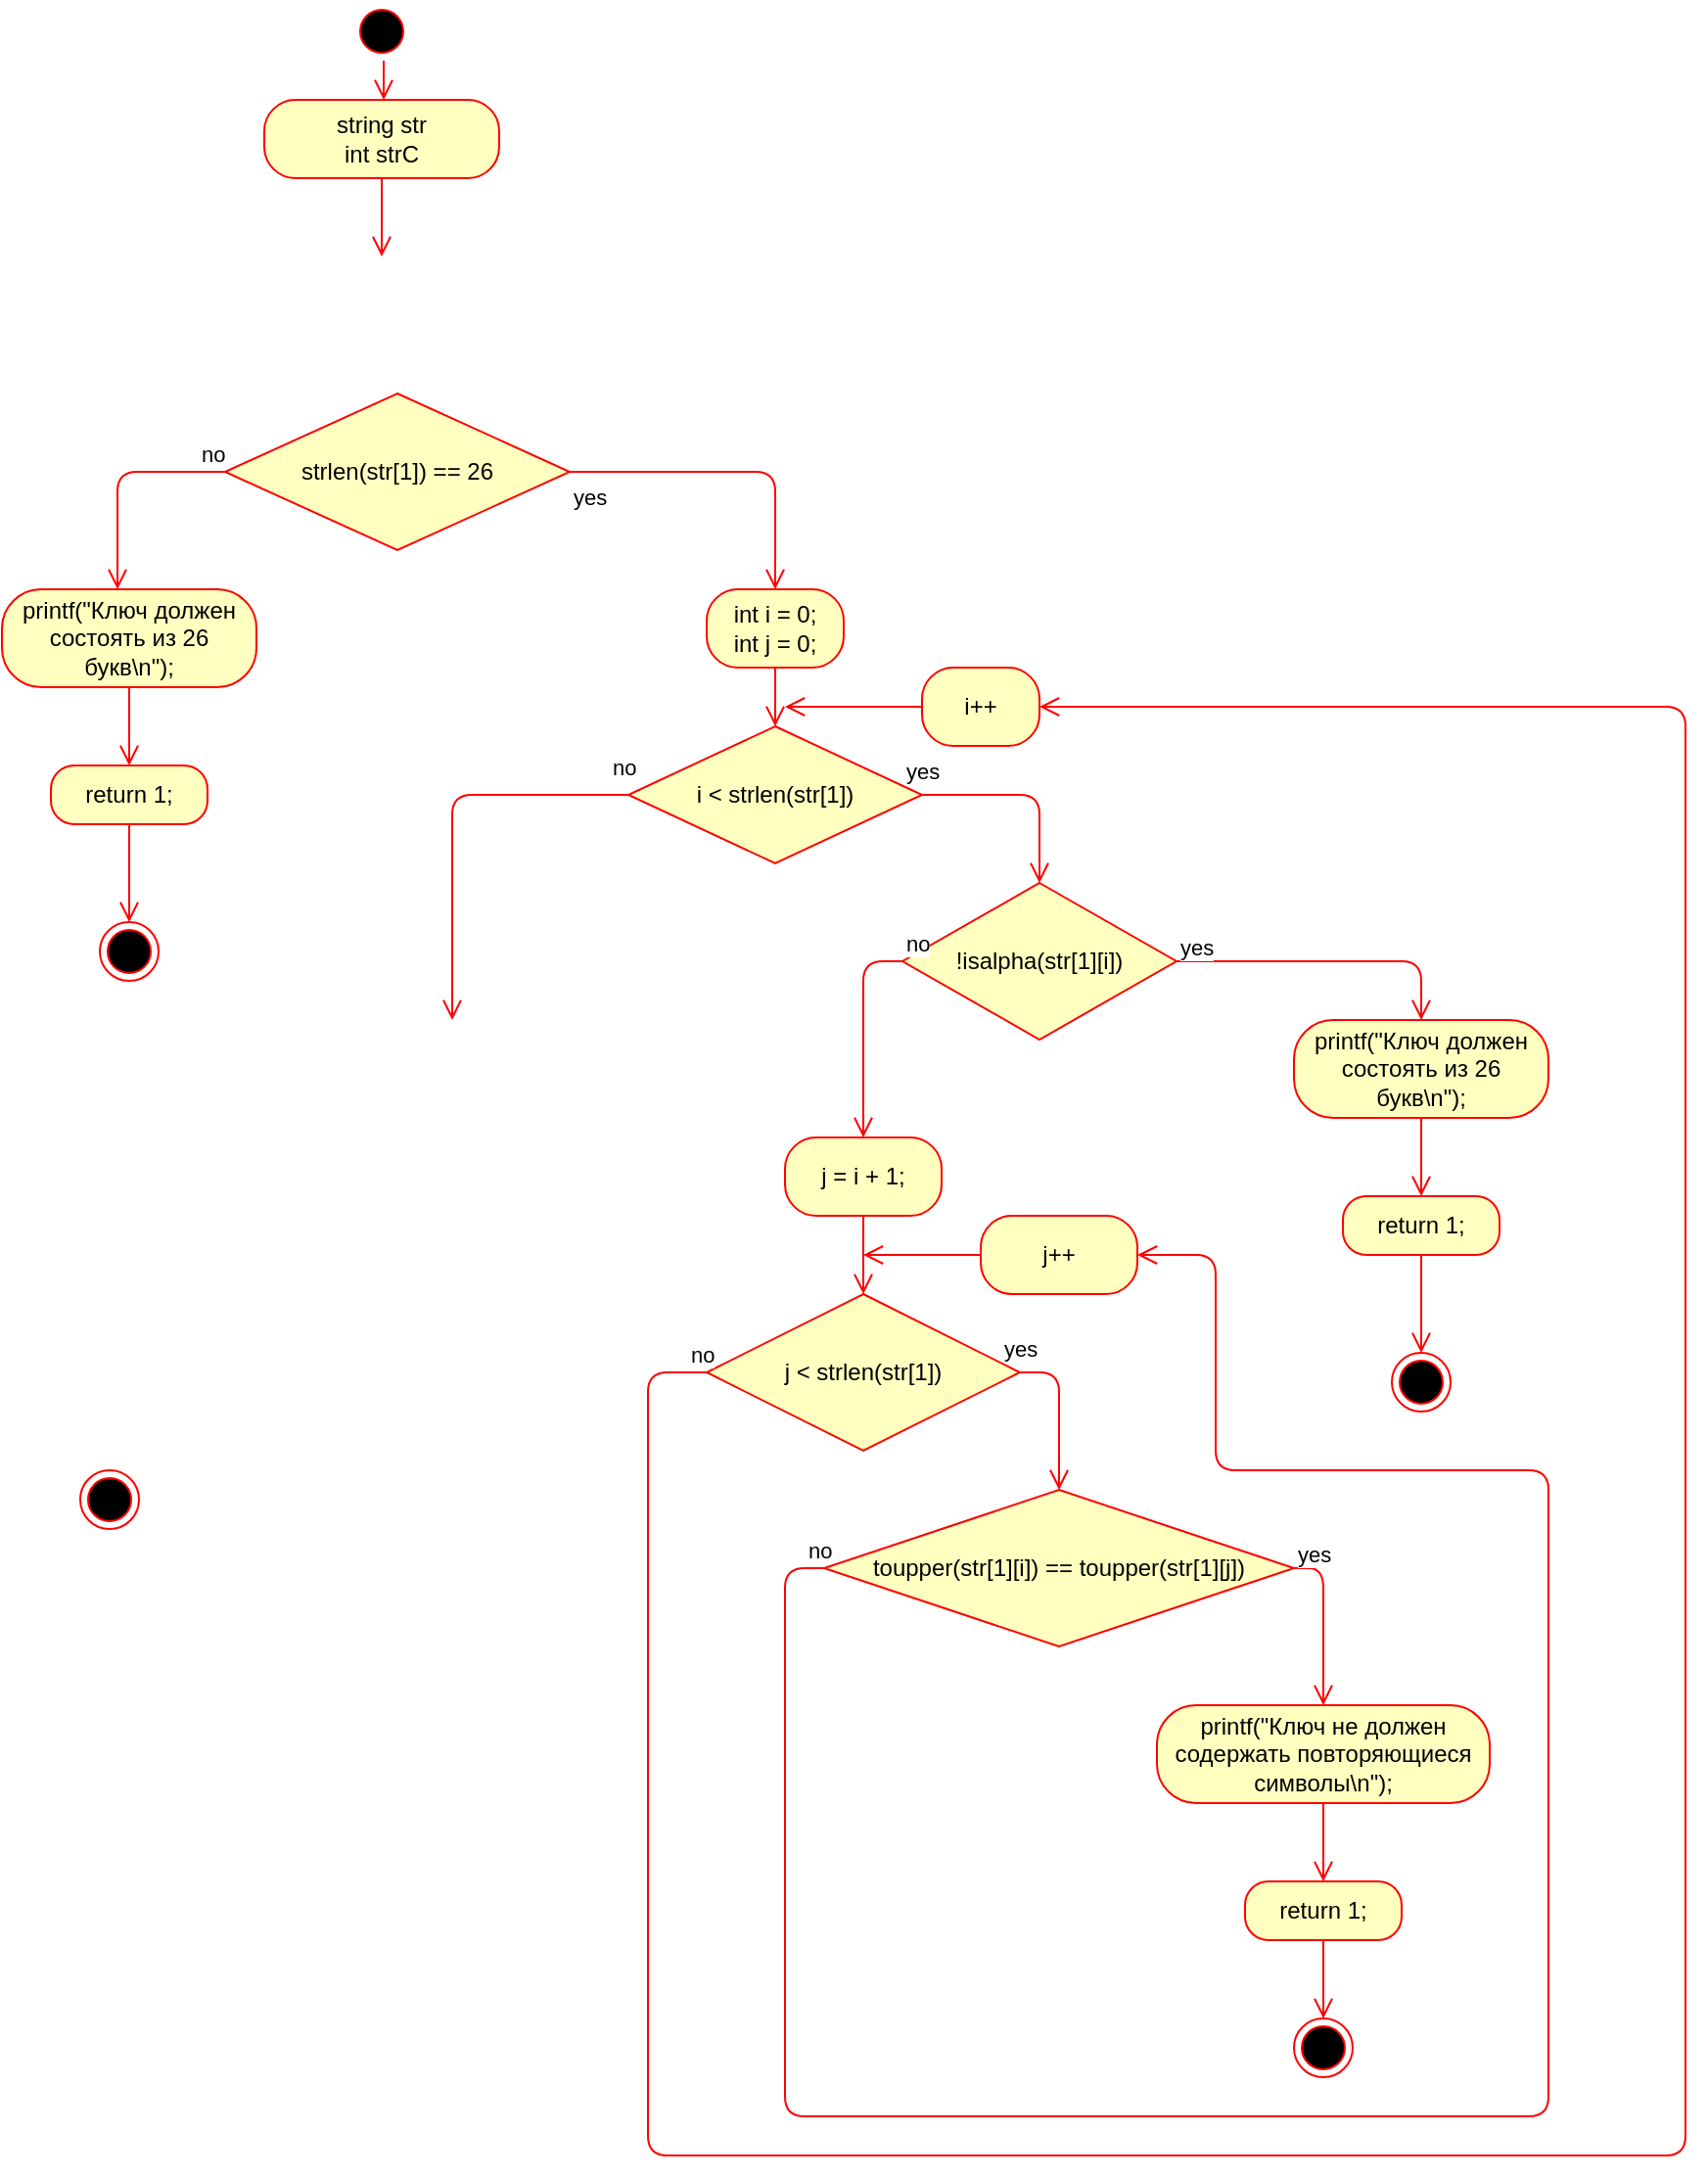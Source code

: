 <mxfile version="13.9.8" type="github">
  <diagram id="gMftlSXkGSuHVQYhd6Ju" name="Page-1">
    <mxGraphModel dx="1662" dy="762" grid="1" gridSize="10" guides="1" tooltips="1" connect="1" arrows="1" fold="1" page="1" pageScale="1" pageWidth="827" pageHeight="1169" math="0" shadow="0">
      <root>
        <mxCell id="0" />
        <mxCell id="1" parent="0" />
        <mxCell id="4JtTPFdY17eOpFX0X-39-1" value="" style="ellipse;html=1;shape=endState;fillColor=#000000;strokeColor=#ff0000;" parent="1" vertex="1">
          <mxGeometry x="260" y="790" width="30" height="30" as="geometry" />
        </mxCell>
        <mxCell id="4JtTPFdY17eOpFX0X-39-2" value="" style="ellipse;html=1;shape=startState;fillColor=#000000;strokeColor=#ff0000;" parent="1" vertex="1">
          <mxGeometry x="399" y="40" width="30" height="30" as="geometry" />
        </mxCell>
        <mxCell id="4JtTPFdY17eOpFX0X-39-3" value="" style="edgeStyle=orthogonalEdgeStyle;html=1;verticalAlign=bottom;endArrow=open;endSize=8;strokeColor=#ff0000;" parent="1" source="4JtTPFdY17eOpFX0X-39-2" edge="1">
          <mxGeometry relative="1" as="geometry">
            <mxPoint x="415" y="90" as="targetPoint" />
            <Array as="points">
              <mxPoint x="415" y="60" />
              <mxPoint x="415" y="60" />
            </Array>
          </mxGeometry>
        </mxCell>
        <mxCell id="4JtTPFdY17eOpFX0X-39-4" value="string str&lt;br&gt;int strC" style="rounded=1;whiteSpace=wrap;html=1;arcSize=40;fontColor=#000000;fillColor=#ffffc0;strokeColor=#ff0000;" parent="1" vertex="1">
          <mxGeometry x="354" y="90" width="120" height="40" as="geometry" />
        </mxCell>
        <mxCell id="4JtTPFdY17eOpFX0X-39-5" value="" style="edgeStyle=orthogonalEdgeStyle;html=1;verticalAlign=bottom;endArrow=open;endSize=8;strokeColor=#ff0000;" parent="1" source="4JtTPFdY17eOpFX0X-39-4" edge="1">
          <mxGeometry relative="1" as="geometry">
            <mxPoint x="414" y="170" as="targetPoint" />
          </mxGeometry>
        </mxCell>
        <mxCell id="4JtTPFdY17eOpFX0X-39-6" value="strlen(str[1]) == 26" style="rhombus;whiteSpace=wrap;html=1;fillColor=#ffffc0;strokeColor=#ff0000;" parent="1" vertex="1">
          <mxGeometry x="334" y="240" width="176" height="80" as="geometry" />
        </mxCell>
        <mxCell id="4JtTPFdY17eOpFX0X-39-7" value="no" style="edgeStyle=orthogonalEdgeStyle;html=1;align=left;verticalAlign=bottom;endArrow=open;endSize=8;strokeColor=#ff0000;entryX=0.454;entryY=0;entryDx=0;entryDy=0;entryPerimeter=0;" parent="1" source="4JtTPFdY17eOpFX0X-39-6" target="4JtTPFdY17eOpFX0X-39-46" edge="1">
          <mxGeometry x="-0.756" relative="1" as="geometry">
            <mxPoint x="280" y="340" as="targetPoint" />
            <Array as="points">
              <mxPoint x="279" y="280" />
            </Array>
            <mxPoint as="offset" />
          </mxGeometry>
        </mxCell>
        <mxCell id="4JtTPFdY17eOpFX0X-39-8" value="yes" style="edgeStyle=orthogonalEdgeStyle;html=1;align=left;verticalAlign=top;endArrow=open;endSize=8;strokeColor=#ff0000;exitX=1;exitY=0.5;exitDx=0;exitDy=0;entryX=0.5;entryY=0;entryDx=0;entryDy=0;" parent="1" source="4JtTPFdY17eOpFX0X-39-6" target="4JtTPFdY17eOpFX0X-39-9" edge="1">
          <mxGeometry x="-1" relative="1" as="geometry">
            <mxPoint x="610" y="340" as="targetPoint" />
            <Array as="points">
              <mxPoint x="615" y="280" />
            </Array>
          </mxGeometry>
        </mxCell>
        <mxCell id="4JtTPFdY17eOpFX0X-39-9" value="int i = 0;&lt;br&gt;int j = 0;" style="rounded=1;whiteSpace=wrap;html=1;arcSize=40;fontColor=#000000;fillColor=#ffffc0;strokeColor=#ff0000;" parent="1" vertex="1">
          <mxGeometry x="580" y="340" width="70" height="40" as="geometry" />
        </mxCell>
        <mxCell id="4JtTPFdY17eOpFX0X-39-10" value="" style="edgeStyle=orthogonalEdgeStyle;html=1;verticalAlign=bottom;endArrow=open;endSize=8;strokeColor=#ff0000;entryX=0.5;entryY=0;entryDx=0;entryDy=0;" parent="1" source="4JtTPFdY17eOpFX0X-39-9" target="4JtTPFdY17eOpFX0X-39-11" edge="1">
          <mxGeometry relative="1" as="geometry">
            <mxPoint x="615" y="420" as="targetPoint" />
            <Array as="points" />
          </mxGeometry>
        </mxCell>
        <mxCell id="4JtTPFdY17eOpFX0X-39-11" value="i &amp;lt;&amp;nbsp;strlen(str[1])" style="rhombus;whiteSpace=wrap;html=1;fillColor=#ffffc0;strokeColor=#ff0000;" parent="1" vertex="1">
          <mxGeometry x="540" y="410" width="150" height="70" as="geometry" />
        </mxCell>
        <mxCell id="4JtTPFdY17eOpFX0X-39-12" value="no" style="edgeStyle=orthogonalEdgeStyle;html=1;align=left;verticalAlign=bottom;endArrow=open;endSize=8;strokeColor=#ff0000;" parent="1" source="4JtTPFdY17eOpFX0X-39-11" edge="1">
          <mxGeometry x="-0.902" y="-5" relative="1" as="geometry">
            <mxPoint x="450" y="560" as="targetPoint" />
            <Array as="points">
              <mxPoint x="450" y="445" />
            </Array>
            <mxPoint as="offset" />
          </mxGeometry>
        </mxCell>
        <mxCell id="4JtTPFdY17eOpFX0X-39-13" value="yes" style="edgeStyle=orthogonalEdgeStyle;html=1;align=left;verticalAlign=top;endArrow=open;endSize=8;strokeColor=#ff0000;exitX=1;exitY=0.5;exitDx=0;exitDy=0;" parent="1" source="4JtTPFdY17eOpFX0X-39-11" edge="1">
          <mxGeometry x="-1" y="27" relative="1" as="geometry">
            <mxPoint x="750" y="490" as="targetPoint" />
            <Array as="points">
              <mxPoint x="750" y="445" />
            </Array>
            <mxPoint x="-10" y="2" as="offset" />
          </mxGeometry>
        </mxCell>
        <mxCell id="4JtTPFdY17eOpFX0X-39-14" value="!isalpha(str[1][i])" style="rhombus;whiteSpace=wrap;html=1;fillColor=#ffffc0;strokeColor=#ff0000;" parent="1" vertex="1">
          <mxGeometry x="680" y="490" width="140" height="80" as="geometry" />
        </mxCell>
        <mxCell id="4JtTPFdY17eOpFX0X-39-15" value="no" style="edgeStyle=orthogonalEdgeStyle;html=1;align=left;verticalAlign=bottom;endArrow=open;endSize=8;strokeColor=#ff0000;entryX=0.5;entryY=0;entryDx=0;entryDy=0;" parent="1" source="4JtTPFdY17eOpFX0X-39-14" target="4JtTPFdY17eOpFX0X-39-25" edge="1">
          <mxGeometry x="-1" relative="1" as="geometry">
            <mxPoint x="660" y="620" as="targetPoint" />
            <Array as="points">
              <mxPoint x="660" y="530" />
            </Array>
          </mxGeometry>
        </mxCell>
        <mxCell id="4JtTPFdY17eOpFX0X-39-16" value="yes" style="edgeStyle=orthogonalEdgeStyle;html=1;align=left;verticalAlign=top;endArrow=open;endSize=8;strokeColor=#ff0000;entryX=0.5;entryY=0;entryDx=0;entryDy=0;" parent="1" source="4JtTPFdY17eOpFX0X-39-14" target="4JtTPFdY17eOpFX0X-39-17" edge="1">
          <mxGeometry x="-1" y="20" relative="1" as="geometry">
            <mxPoint x="870" y="590" as="targetPoint" />
            <Array as="points">
              <mxPoint x="945" y="530" />
            </Array>
            <mxPoint as="offset" />
          </mxGeometry>
        </mxCell>
        <mxCell id="4JtTPFdY17eOpFX0X-39-17" value="printf(&quot;Ключ должен состоять из 26 букв\n&quot;);" style="rounded=1;whiteSpace=wrap;html=1;arcSize=40;fontColor=#000000;fillColor=#ffffc0;strokeColor=#ff0000;" parent="1" vertex="1">
          <mxGeometry x="880" y="560" width="130" height="50" as="geometry" />
        </mxCell>
        <mxCell id="4JtTPFdY17eOpFX0X-39-18" value="" style="edgeStyle=orthogonalEdgeStyle;html=1;verticalAlign=bottom;endArrow=open;endSize=8;strokeColor=#ff0000;entryX=0.5;entryY=0;entryDx=0;entryDy=0;" parent="1" source="4JtTPFdY17eOpFX0X-39-17" target="4JtTPFdY17eOpFX0X-39-20" edge="1">
          <mxGeometry relative="1" as="geometry">
            <mxPoint x="945" y="650" as="targetPoint" />
            <Array as="points" />
          </mxGeometry>
        </mxCell>
        <mxCell id="4JtTPFdY17eOpFX0X-39-20" value="return 1;" style="rounded=1;whiteSpace=wrap;html=1;arcSize=40;fontColor=#000000;fillColor=#ffffc0;strokeColor=#ff0000;" parent="1" vertex="1">
          <mxGeometry x="905" y="650" width="80" height="30" as="geometry" />
        </mxCell>
        <mxCell id="4JtTPFdY17eOpFX0X-39-21" value="" style="edgeStyle=orthogonalEdgeStyle;html=1;verticalAlign=bottom;endArrow=open;endSize=8;strokeColor=#ff0000;entryX=0.5;entryY=0;entryDx=0;entryDy=0;" parent="1" source="4JtTPFdY17eOpFX0X-39-20" target="4JtTPFdY17eOpFX0X-39-23" edge="1">
          <mxGeometry relative="1" as="geometry">
            <mxPoint x="945" y="730" as="targetPoint" />
            <Array as="points" />
          </mxGeometry>
        </mxCell>
        <mxCell id="4JtTPFdY17eOpFX0X-39-23" value="" style="ellipse;html=1;shape=endState;fillColor=#000000;strokeColor=#ff0000;" parent="1" vertex="1">
          <mxGeometry x="930" y="730" width="30" height="30" as="geometry" />
        </mxCell>
        <mxCell id="4JtTPFdY17eOpFX0X-39-25" value="j = i + 1;" style="rounded=1;whiteSpace=wrap;html=1;arcSize=40;fontColor=#000000;fillColor=#ffffc0;strokeColor=#ff0000;" parent="1" vertex="1">
          <mxGeometry x="620" y="620" width="80" height="40" as="geometry" />
        </mxCell>
        <mxCell id="4JtTPFdY17eOpFX0X-39-26" value="" style="edgeStyle=orthogonalEdgeStyle;html=1;verticalAlign=bottom;endArrow=open;endSize=8;strokeColor=#ff0000;entryX=0.5;entryY=0;entryDx=0;entryDy=0;" parent="1" source="4JtTPFdY17eOpFX0X-39-25" target="4JtTPFdY17eOpFX0X-39-29" edge="1">
          <mxGeometry relative="1" as="geometry">
            <mxPoint x="660" y="690" as="targetPoint" />
          </mxGeometry>
        </mxCell>
        <mxCell id="4JtTPFdY17eOpFX0X-39-29" value="j &amp;lt;&amp;nbsp;strlen(str[1])" style="rhombus;whiteSpace=wrap;html=1;fillColor=#ffffc0;strokeColor=#ff0000;" parent="1" vertex="1">
          <mxGeometry x="580" y="700" width="160" height="80" as="geometry" />
        </mxCell>
        <mxCell id="4JtTPFdY17eOpFX0X-39-30" value="no" style="edgeStyle=orthogonalEdgeStyle;html=1;align=left;verticalAlign=bottom;endArrow=open;endSize=8;strokeColor=#ff0000;exitX=0;exitY=0.5;exitDx=0;exitDy=0;entryX=1;entryY=0.5;entryDx=0;entryDy=0;" parent="1" source="4JtTPFdY17eOpFX0X-39-29" target="4JtTPFdY17eOpFX0X-39-44" edge="1">
          <mxGeometry x="-0.99" relative="1" as="geometry">
            <mxPoint x="520" y="780" as="targetPoint" />
            <Array as="points">
              <mxPoint x="550" y="740" />
              <mxPoint x="550" y="1140" />
              <mxPoint x="1080" y="1140" />
              <mxPoint x="1080" y="400" />
            </Array>
            <mxPoint as="offset" />
          </mxGeometry>
        </mxCell>
        <mxCell id="4JtTPFdY17eOpFX0X-39-31" value="yes" style="edgeStyle=orthogonalEdgeStyle;html=1;align=left;verticalAlign=top;endArrow=open;endSize=8;strokeColor=#ff0000;exitX=1;exitY=0.5;exitDx=0;exitDy=0;entryX=0.5;entryY=0;entryDx=0;entryDy=0;" parent="1" source="4JtTPFdY17eOpFX0X-39-29" target="4JtTPFdY17eOpFX0X-39-32" edge="1">
          <mxGeometry x="-1" y="27" relative="1" as="geometry">
            <mxPoint x="790" y="790" as="targetPoint" />
            <Array as="points">
              <mxPoint x="760" y="740" />
            </Array>
            <mxPoint x="-10" y="2" as="offset" />
          </mxGeometry>
        </mxCell>
        <mxCell id="4JtTPFdY17eOpFX0X-39-32" value="toupper(str[1][i]) == toupper(str[1][j])" style="rhombus;whiteSpace=wrap;html=1;fillColor=#ffffc0;strokeColor=#ff0000;" parent="1" vertex="1">
          <mxGeometry x="640" y="800" width="240" height="80" as="geometry" />
        </mxCell>
        <mxCell id="4JtTPFdY17eOpFX0X-39-33" value="no" style="edgeStyle=orthogonalEdgeStyle;html=1;align=left;verticalAlign=bottom;endArrow=open;endSize=8;strokeColor=#ff0000;entryX=0.5;entryY=0;entryDx=0;entryDy=0;" parent="1" source="4JtTPFdY17eOpFX0X-39-32" target="4JtTPFdY17eOpFX0X-39-37" edge="1">
          <mxGeometry x="-1" y="-250" relative="1" as="geometry">
            <mxPoint x="900" y="910" as="targetPoint" />
            <Array as="points">
              <mxPoint x="895" y="840" />
            </Array>
            <mxPoint x="-250" y="-250" as="offset" />
          </mxGeometry>
        </mxCell>
        <mxCell id="4JtTPFdY17eOpFX0X-39-34" value="yes" style="edgeStyle=orthogonalEdgeStyle;html=1;align=left;verticalAlign=top;endArrow=open;endSize=8;strokeColor=#ff0000;entryX=1;entryY=0.5;entryDx=0;entryDy=0;" parent="1" source="4JtTPFdY17eOpFX0X-39-32" target="4JtTPFdY17eOpFX0X-39-42" edge="1">
          <mxGeometry x="-1" y="-241" relative="1" as="geometry">
            <mxPoint x="620" y="890" as="targetPoint" />
            <Array as="points">
              <mxPoint x="620" y="840" />
              <mxPoint x="620" y="1120" />
              <mxPoint x="1010" y="1120" />
              <mxPoint x="1010" y="790" />
              <mxPoint x="840" y="790" />
              <mxPoint x="840" y="680" />
            </Array>
            <mxPoint x="240" y="221" as="offset" />
          </mxGeometry>
        </mxCell>
        <mxCell id="4JtTPFdY17eOpFX0X-39-37" value="printf(&quot;Ключ не должен содержать повторяющиеся символы\n&quot;);" style="rounded=1;whiteSpace=wrap;html=1;arcSize=40;fontColor=#000000;fillColor=#ffffc0;strokeColor=#ff0000;" parent="1" vertex="1">
          <mxGeometry x="810" y="910" width="170" height="50" as="geometry" />
        </mxCell>
        <mxCell id="4JtTPFdY17eOpFX0X-39-38" value="" style="edgeStyle=orthogonalEdgeStyle;html=1;verticalAlign=bottom;endArrow=open;endSize=8;strokeColor=#ff0000;entryX=0.5;entryY=0;entryDx=0;entryDy=0;" parent="1" source="4JtTPFdY17eOpFX0X-39-37" target="4JtTPFdY17eOpFX0X-39-39" edge="1">
          <mxGeometry relative="1" as="geometry">
            <mxPoint x="895" y="1000" as="targetPoint" />
            <Array as="points" />
          </mxGeometry>
        </mxCell>
        <mxCell id="4JtTPFdY17eOpFX0X-39-39" value="return 1;" style="rounded=1;whiteSpace=wrap;html=1;arcSize=40;fontColor=#000000;fillColor=#ffffc0;strokeColor=#ff0000;" parent="1" vertex="1">
          <mxGeometry x="855" y="1000" width="80" height="30" as="geometry" />
        </mxCell>
        <mxCell id="4JtTPFdY17eOpFX0X-39-40" value="" style="edgeStyle=orthogonalEdgeStyle;html=1;verticalAlign=bottom;endArrow=open;endSize=8;strokeColor=#ff0000;entryX=0.5;entryY=0;entryDx=0;entryDy=0;" parent="1" source="4JtTPFdY17eOpFX0X-39-39" target="4JtTPFdY17eOpFX0X-39-41" edge="1">
          <mxGeometry relative="1" as="geometry">
            <mxPoint x="895" y="1080" as="targetPoint" />
            <Array as="points" />
          </mxGeometry>
        </mxCell>
        <mxCell id="4JtTPFdY17eOpFX0X-39-41" value="" style="ellipse;html=1;shape=endState;fillColor=#000000;strokeColor=#ff0000;" parent="1" vertex="1">
          <mxGeometry x="880" y="1070" width="30" height="30" as="geometry" />
        </mxCell>
        <mxCell id="4JtTPFdY17eOpFX0X-39-42" value="j++" style="rounded=1;whiteSpace=wrap;html=1;arcSize=40;fontColor=#000000;fillColor=#ffffc0;strokeColor=#ff0000;" parent="1" vertex="1">
          <mxGeometry x="720" y="660" width="80" height="40" as="geometry" />
        </mxCell>
        <mxCell id="4JtTPFdY17eOpFX0X-39-43" value="" style="edgeStyle=orthogonalEdgeStyle;html=1;verticalAlign=bottom;endArrow=open;endSize=8;strokeColor=#ff0000;" parent="1" source="4JtTPFdY17eOpFX0X-39-42" edge="1">
          <mxGeometry relative="1" as="geometry">
            <mxPoint x="660" y="680" as="targetPoint" />
            <Array as="points">
              <mxPoint x="710" y="680" />
              <mxPoint x="710" y="680" />
            </Array>
          </mxGeometry>
        </mxCell>
        <mxCell id="4JtTPFdY17eOpFX0X-39-44" value="i++" style="rounded=1;whiteSpace=wrap;html=1;arcSize=40;fontColor=#000000;fillColor=#ffffc0;strokeColor=#ff0000;" parent="1" vertex="1">
          <mxGeometry x="690" y="380" width="60" height="40" as="geometry" />
        </mxCell>
        <mxCell id="4JtTPFdY17eOpFX0X-39-45" value="" style="edgeStyle=orthogonalEdgeStyle;html=1;verticalAlign=bottom;endArrow=open;endSize=8;strokeColor=#ff0000;" parent="1" source="4JtTPFdY17eOpFX0X-39-44" edge="1">
          <mxGeometry relative="1" as="geometry">
            <mxPoint x="620" y="400" as="targetPoint" />
            <Array as="points">
              <mxPoint x="670" y="400" />
              <mxPoint x="670" y="400" />
            </Array>
          </mxGeometry>
        </mxCell>
        <mxCell id="4JtTPFdY17eOpFX0X-39-46" value="printf(&quot;Ключ должен состоять из 26 букв\n&quot;);" style="rounded=1;whiteSpace=wrap;html=1;arcSize=40;fontColor=#000000;fillColor=#ffffc0;strokeColor=#ff0000;" parent="1" vertex="1">
          <mxGeometry x="220" y="340" width="130" height="50" as="geometry" />
        </mxCell>
        <mxCell id="4JtTPFdY17eOpFX0X-39-47" value="" style="edgeStyle=orthogonalEdgeStyle;html=1;verticalAlign=bottom;endArrow=open;endSize=8;strokeColor=#ff0000;entryX=0.5;entryY=0;entryDx=0;entryDy=0;" parent="1" source="4JtTPFdY17eOpFX0X-39-46" target="4JtTPFdY17eOpFX0X-39-48" edge="1">
          <mxGeometry relative="1" as="geometry">
            <mxPoint x="285" y="430" as="targetPoint" />
            <Array as="points" />
          </mxGeometry>
        </mxCell>
        <mxCell id="4JtTPFdY17eOpFX0X-39-48" value="return 1;" style="rounded=1;whiteSpace=wrap;html=1;arcSize=40;fontColor=#000000;fillColor=#ffffc0;strokeColor=#ff0000;" parent="1" vertex="1">
          <mxGeometry x="245" y="430" width="80" height="30" as="geometry" />
        </mxCell>
        <mxCell id="4JtTPFdY17eOpFX0X-39-49" value="" style="edgeStyle=orthogonalEdgeStyle;html=1;verticalAlign=bottom;endArrow=open;endSize=8;strokeColor=#ff0000;entryX=0.5;entryY=0;entryDx=0;entryDy=0;" parent="1" source="4JtTPFdY17eOpFX0X-39-48" target="4JtTPFdY17eOpFX0X-39-50" edge="1">
          <mxGeometry relative="1" as="geometry">
            <mxPoint x="285" y="510" as="targetPoint" />
            <Array as="points" />
          </mxGeometry>
        </mxCell>
        <mxCell id="4JtTPFdY17eOpFX0X-39-50" value="" style="ellipse;html=1;shape=endState;fillColor=#000000;strokeColor=#ff0000;" parent="1" vertex="1">
          <mxGeometry x="270" y="510" width="30" height="30" as="geometry" />
        </mxCell>
      </root>
    </mxGraphModel>
  </diagram>
</mxfile>
